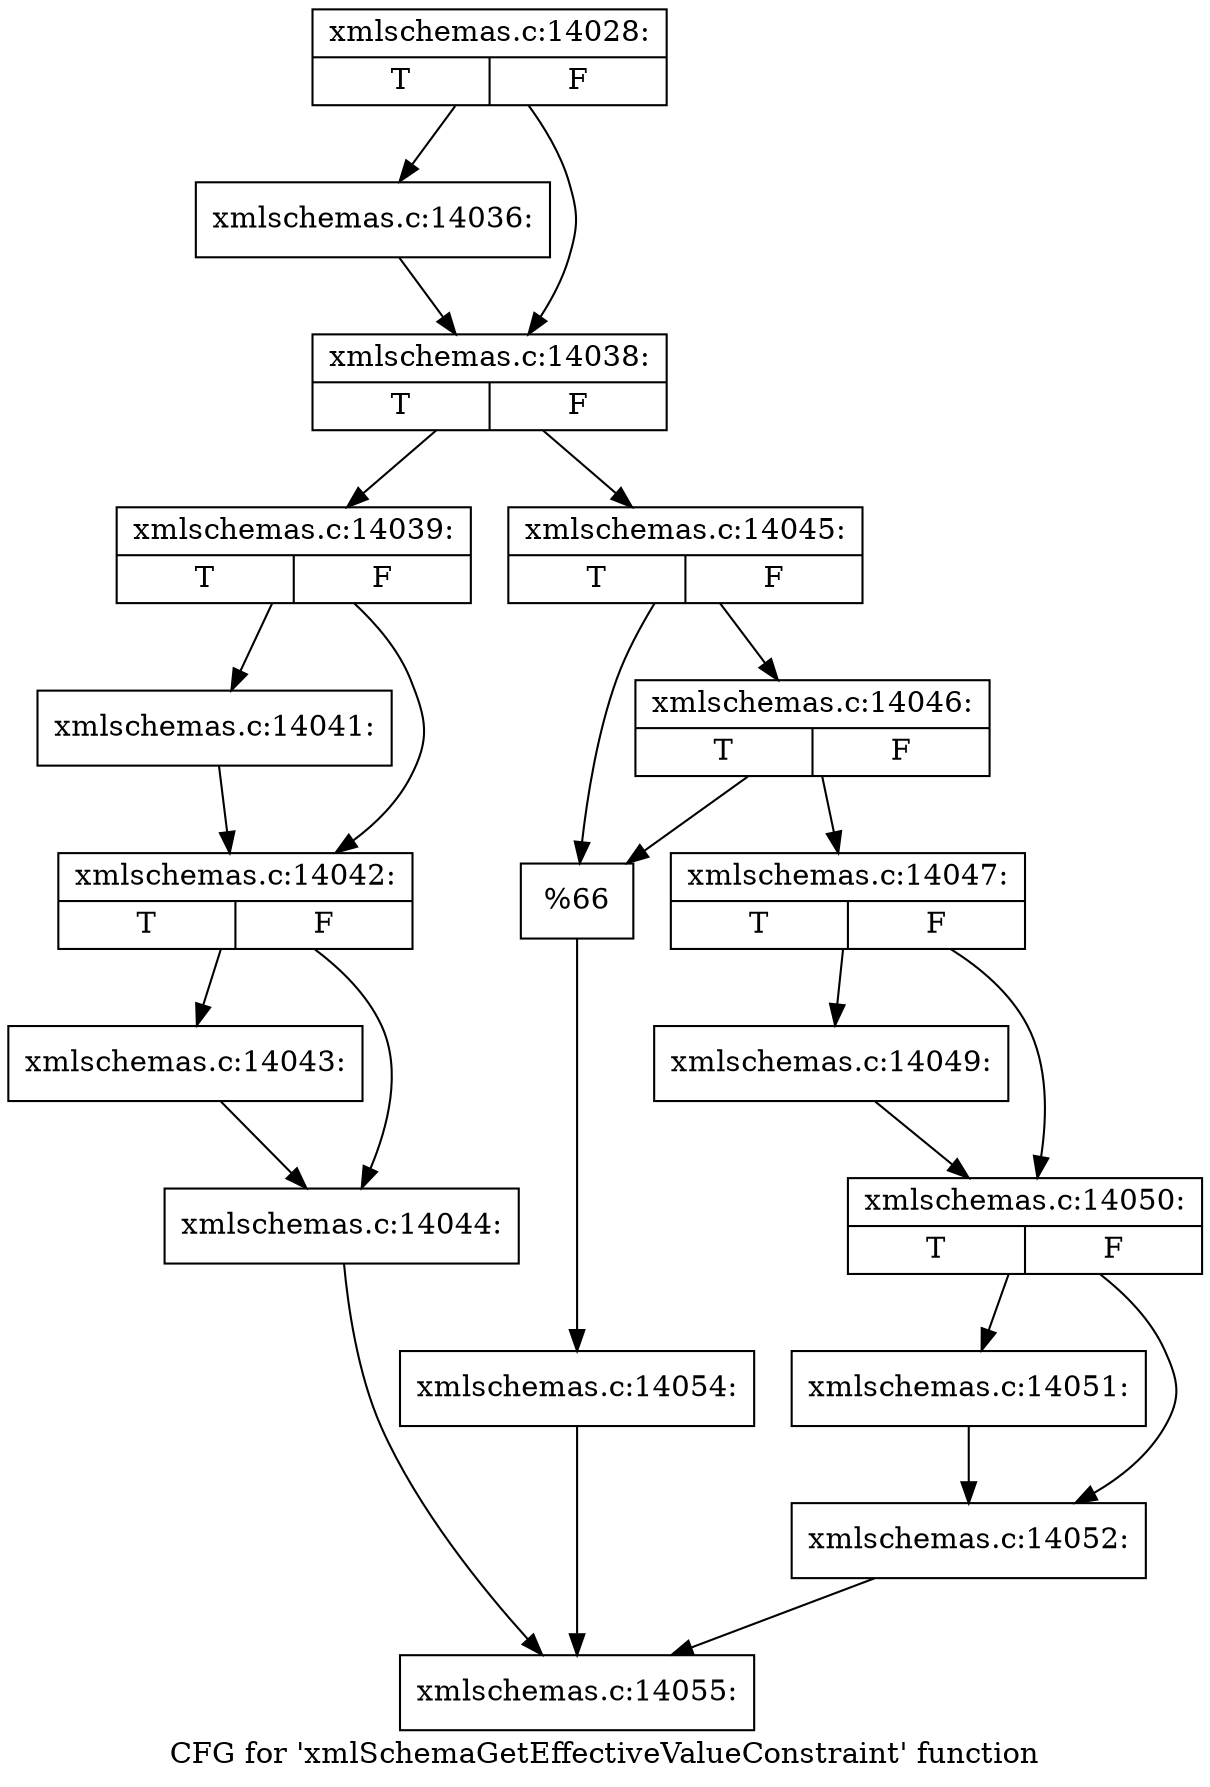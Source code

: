 digraph "CFG for 'xmlSchemaGetEffectiveValueConstraint' function" {
	label="CFG for 'xmlSchemaGetEffectiveValueConstraint' function";

	Node0x52497d0 [shape=record,label="{xmlschemas.c:14028:|{<s0>T|<s1>F}}"];
	Node0x52497d0 -> Node0x524f870;
	Node0x52497d0 -> Node0x524f8c0;
	Node0x524f870 [shape=record,label="{xmlschemas.c:14036:}"];
	Node0x524f870 -> Node0x524f8c0;
	Node0x524f8c0 [shape=record,label="{xmlschemas.c:14038:|{<s0>T|<s1>F}}"];
	Node0x524f8c0 -> Node0x524fde0;
	Node0x524f8c0 -> Node0x524fe80;
	Node0x524fde0 [shape=record,label="{xmlschemas.c:14039:|{<s0>T|<s1>F}}"];
	Node0x524fde0 -> Node0x5250640;
	Node0x524fde0 -> Node0x5250690;
	Node0x5250640 [shape=record,label="{xmlschemas.c:14041:}"];
	Node0x5250640 -> Node0x5250690;
	Node0x5250690 [shape=record,label="{xmlschemas.c:14042:|{<s0>T|<s1>F}}"];
	Node0x5250690 -> Node0x5250d40;
	Node0x5250690 -> Node0x5250d90;
	Node0x5250d40 [shape=record,label="{xmlschemas.c:14043:}"];
	Node0x5250d40 -> Node0x5250d90;
	Node0x5250d90 [shape=record,label="{xmlschemas.c:14044:}"];
	Node0x5250d90 -> Node0x524dfa0;
	Node0x524fe80 [shape=record,label="{xmlschemas.c:14045:|{<s0>T|<s1>F}}"];
	Node0x524fe80 -> Node0x52516d0;
	Node0x524fe80 -> Node0x5251680;
	Node0x52516d0 [shape=record,label="{xmlschemas.c:14046:|{<s0>T|<s1>F}}"];
	Node0x52516d0 -> Node0x5251630;
	Node0x52516d0 -> Node0x5251680;
	Node0x5251630 [shape=record,label="{xmlschemas.c:14047:|{<s0>T|<s1>F}}"];
	Node0x5251630 -> Node0x5252450;
	Node0x5251630 -> Node0x52524a0;
	Node0x5252450 [shape=record,label="{xmlschemas.c:14049:}"];
	Node0x5252450 -> Node0x52524a0;
	Node0x52524a0 [shape=record,label="{xmlschemas.c:14050:|{<s0>T|<s1>F}}"];
	Node0x52524a0 -> Node0x5252c80;
	Node0x52524a0 -> Node0x5252cd0;
	Node0x5252c80 [shape=record,label="{xmlschemas.c:14051:}"];
	Node0x5252c80 -> Node0x5252cd0;
	Node0x5252cd0 [shape=record,label="{xmlschemas.c:14052:}"];
	Node0x5252cd0 -> Node0x524dfa0;
	Node0x5251680 [shape=record,label="{%66}"];
	Node0x5251680 -> Node0x524fe30;
	Node0x524fe30 [shape=record,label="{xmlschemas.c:14054:}"];
	Node0x524fe30 -> Node0x524dfa0;
	Node0x524dfa0 [shape=record,label="{xmlschemas.c:14055:}"];
}
